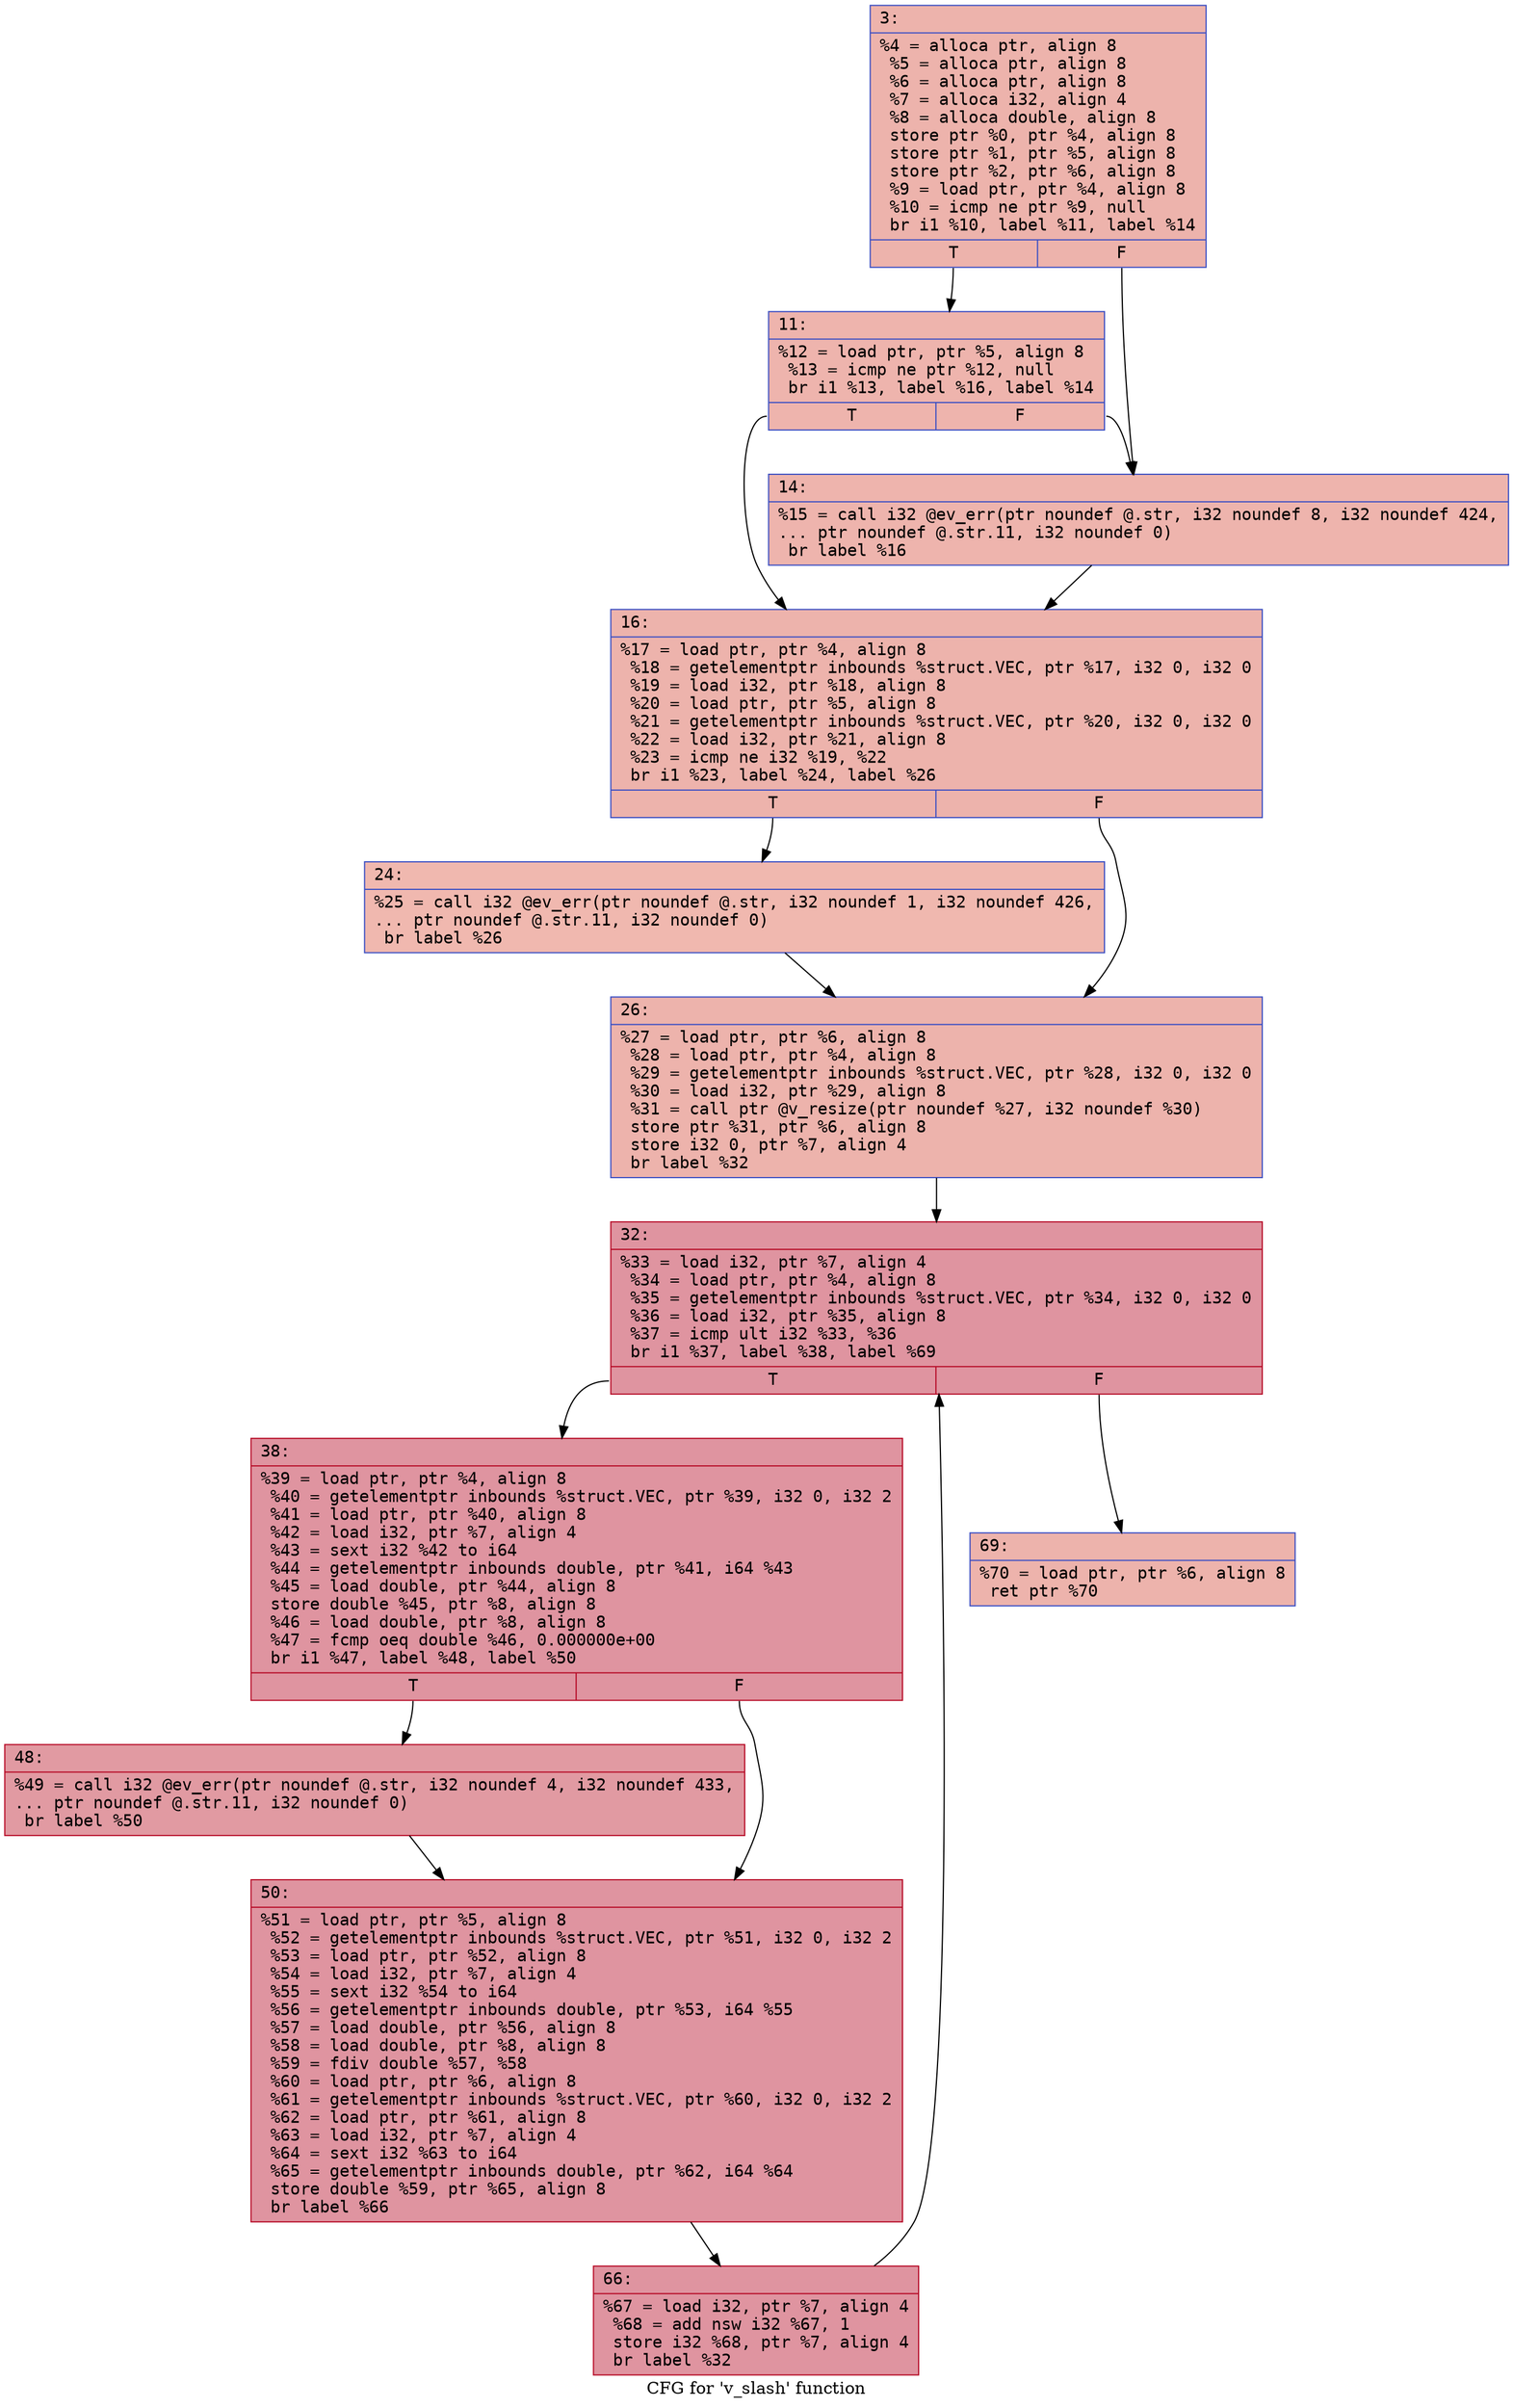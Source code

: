 digraph "CFG for 'v_slash' function" {
	label="CFG for 'v_slash' function";

	Node0x600000bb8640 [shape=record,color="#3d50c3ff", style=filled, fillcolor="#d6524470" fontname="Courier",label="{3:\l|  %4 = alloca ptr, align 8\l  %5 = alloca ptr, align 8\l  %6 = alloca ptr, align 8\l  %7 = alloca i32, align 4\l  %8 = alloca double, align 8\l  store ptr %0, ptr %4, align 8\l  store ptr %1, ptr %5, align 8\l  store ptr %2, ptr %6, align 8\l  %9 = load ptr, ptr %4, align 8\l  %10 = icmp ne ptr %9, null\l  br i1 %10, label %11, label %14\l|{<s0>T|<s1>F}}"];
	Node0x600000bb8640:s0 -> Node0x600000bb89b0[tooltip="3 -> 11\nProbability 62.50%" ];
	Node0x600000bb8640:s1 -> Node0x600000bb8a00[tooltip="3 -> 14\nProbability 37.50%" ];
	Node0x600000bb89b0 [shape=record,color="#3d50c3ff", style=filled, fillcolor="#d8564670" fontname="Courier",label="{11:\l|  %12 = load ptr, ptr %5, align 8\l  %13 = icmp ne ptr %12, null\l  br i1 %13, label %16, label %14\l|{<s0>T|<s1>F}}"];
	Node0x600000bb89b0:s0 -> Node0x600000bb8a50[tooltip="11 -> 16\nProbability 62.50%" ];
	Node0x600000bb89b0:s1 -> Node0x600000bb8a00[tooltip="11 -> 14\nProbability 37.50%" ];
	Node0x600000bb8a00 [shape=record,color="#3d50c3ff", style=filled, fillcolor="#d8564670" fontname="Courier",label="{14:\l|  %15 = call i32 @ev_err(ptr noundef @.str, i32 noundef 8, i32 noundef 424,\l... ptr noundef @.str.11, i32 noundef 0)\l  br label %16\l}"];
	Node0x600000bb8a00 -> Node0x600000bb8a50[tooltip="14 -> 16\nProbability 100.00%" ];
	Node0x600000bb8a50 [shape=record,color="#3d50c3ff", style=filled, fillcolor="#d6524470" fontname="Courier",label="{16:\l|  %17 = load ptr, ptr %4, align 8\l  %18 = getelementptr inbounds %struct.VEC, ptr %17, i32 0, i32 0\l  %19 = load i32, ptr %18, align 8\l  %20 = load ptr, ptr %5, align 8\l  %21 = getelementptr inbounds %struct.VEC, ptr %20, i32 0, i32 0\l  %22 = load i32, ptr %21, align 8\l  %23 = icmp ne i32 %19, %22\l  br i1 %23, label %24, label %26\l|{<s0>T|<s1>F}}"];
	Node0x600000bb8a50:s0 -> Node0x600000bb8aa0[tooltip="16 -> 24\nProbability 50.00%" ];
	Node0x600000bb8a50:s1 -> Node0x600000bb8af0[tooltip="16 -> 26\nProbability 50.00%" ];
	Node0x600000bb8aa0 [shape=record,color="#3d50c3ff", style=filled, fillcolor="#dc5d4a70" fontname="Courier",label="{24:\l|  %25 = call i32 @ev_err(ptr noundef @.str, i32 noundef 1, i32 noundef 426,\l... ptr noundef @.str.11, i32 noundef 0)\l  br label %26\l}"];
	Node0x600000bb8aa0 -> Node0x600000bb8af0[tooltip="24 -> 26\nProbability 100.00%" ];
	Node0x600000bb8af0 [shape=record,color="#3d50c3ff", style=filled, fillcolor="#d6524470" fontname="Courier",label="{26:\l|  %27 = load ptr, ptr %6, align 8\l  %28 = load ptr, ptr %4, align 8\l  %29 = getelementptr inbounds %struct.VEC, ptr %28, i32 0, i32 0\l  %30 = load i32, ptr %29, align 8\l  %31 = call ptr @v_resize(ptr noundef %27, i32 noundef %30)\l  store ptr %31, ptr %6, align 8\l  store i32 0, ptr %7, align 4\l  br label %32\l}"];
	Node0x600000bb8af0 -> Node0x600000bb8b40[tooltip="26 -> 32\nProbability 100.00%" ];
	Node0x600000bb8b40 [shape=record,color="#b70d28ff", style=filled, fillcolor="#b70d2870" fontname="Courier",label="{32:\l|  %33 = load i32, ptr %7, align 4\l  %34 = load ptr, ptr %4, align 8\l  %35 = getelementptr inbounds %struct.VEC, ptr %34, i32 0, i32 0\l  %36 = load i32, ptr %35, align 8\l  %37 = icmp ult i32 %33, %36\l  br i1 %37, label %38, label %69\l|{<s0>T|<s1>F}}"];
	Node0x600000bb8b40:s0 -> Node0x600000bb8b90[tooltip="32 -> 38\nProbability 96.88%" ];
	Node0x600000bb8b40:s1 -> Node0x600000bb8cd0[tooltip="32 -> 69\nProbability 3.12%" ];
	Node0x600000bb8b90 [shape=record,color="#b70d28ff", style=filled, fillcolor="#b70d2870" fontname="Courier",label="{38:\l|  %39 = load ptr, ptr %4, align 8\l  %40 = getelementptr inbounds %struct.VEC, ptr %39, i32 0, i32 2\l  %41 = load ptr, ptr %40, align 8\l  %42 = load i32, ptr %7, align 4\l  %43 = sext i32 %42 to i64\l  %44 = getelementptr inbounds double, ptr %41, i64 %43\l  %45 = load double, ptr %44, align 8\l  store double %45, ptr %8, align 8\l  %46 = load double, ptr %8, align 8\l  %47 = fcmp oeq double %46, 0.000000e+00\l  br i1 %47, label %48, label %50\l|{<s0>T|<s1>F}}"];
	Node0x600000bb8b90:s0 -> Node0x600000bb8be0[tooltip="38 -> 48\nProbability 62.50%" ];
	Node0x600000bb8b90:s1 -> Node0x600000bb8c30[tooltip="38 -> 50\nProbability 37.50%" ];
	Node0x600000bb8be0 [shape=record,color="#b70d28ff", style=filled, fillcolor="#bb1b2c70" fontname="Courier",label="{48:\l|  %49 = call i32 @ev_err(ptr noundef @.str, i32 noundef 4, i32 noundef 433,\l... ptr noundef @.str.11, i32 noundef 0)\l  br label %50\l}"];
	Node0x600000bb8be0 -> Node0x600000bb8c30[tooltip="48 -> 50\nProbability 100.00%" ];
	Node0x600000bb8c30 [shape=record,color="#b70d28ff", style=filled, fillcolor="#b70d2870" fontname="Courier",label="{50:\l|  %51 = load ptr, ptr %5, align 8\l  %52 = getelementptr inbounds %struct.VEC, ptr %51, i32 0, i32 2\l  %53 = load ptr, ptr %52, align 8\l  %54 = load i32, ptr %7, align 4\l  %55 = sext i32 %54 to i64\l  %56 = getelementptr inbounds double, ptr %53, i64 %55\l  %57 = load double, ptr %56, align 8\l  %58 = load double, ptr %8, align 8\l  %59 = fdiv double %57, %58\l  %60 = load ptr, ptr %6, align 8\l  %61 = getelementptr inbounds %struct.VEC, ptr %60, i32 0, i32 2\l  %62 = load ptr, ptr %61, align 8\l  %63 = load i32, ptr %7, align 4\l  %64 = sext i32 %63 to i64\l  %65 = getelementptr inbounds double, ptr %62, i64 %64\l  store double %59, ptr %65, align 8\l  br label %66\l}"];
	Node0x600000bb8c30 -> Node0x600000bb8c80[tooltip="50 -> 66\nProbability 100.00%" ];
	Node0x600000bb8c80 [shape=record,color="#b70d28ff", style=filled, fillcolor="#b70d2870" fontname="Courier",label="{66:\l|  %67 = load i32, ptr %7, align 4\l  %68 = add nsw i32 %67, 1\l  store i32 %68, ptr %7, align 4\l  br label %32\l}"];
	Node0x600000bb8c80 -> Node0x600000bb8b40[tooltip="66 -> 32\nProbability 100.00%" ];
	Node0x600000bb8cd0 [shape=record,color="#3d50c3ff", style=filled, fillcolor="#d6524470" fontname="Courier",label="{69:\l|  %70 = load ptr, ptr %6, align 8\l  ret ptr %70\l}"];
}
